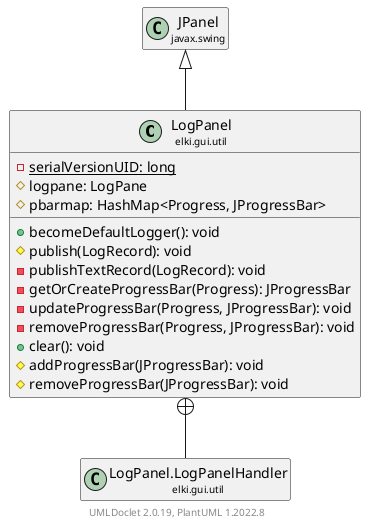 @startuml
    remove .*\.(Instance|Par|Parameterizer|Factory)$
    set namespaceSeparator none
    hide empty fields
    hide empty methods

    class "<size:14>LogPanel\n<size:10>elki.gui.util" as elki.gui.util.LogPanel [[LogPanel.html]] {
        {static} -serialVersionUID: long
        #logpane: LogPane
        #pbarmap: HashMap<Progress, JProgressBar>
        +becomeDefaultLogger(): void
        #publish(LogRecord): void
        -publishTextRecord(LogRecord): void
        -getOrCreateProgressBar(Progress): JProgressBar
        -updateProgressBar(Progress, JProgressBar): void
        -removeProgressBar(Progress, JProgressBar): void
        +clear(): void
        #addProgressBar(JProgressBar): void
        #removeProgressBar(JProgressBar): void
    }

    class "<size:14>JPanel\n<size:10>javax.swing" as javax.swing.JPanel
    class "<size:14>LogPanel.LogPanelHandler\n<size:10>elki.gui.util" as elki.gui.util.LogPanel.LogPanelHandler [[LogPanel.LogPanelHandler.html]]

    javax.swing.JPanel <|-- elki.gui.util.LogPanel
    elki.gui.util.LogPanel +-- elki.gui.util.LogPanel.LogPanelHandler

    center footer UMLDoclet 2.0.19, PlantUML 1.2022.8
@enduml

